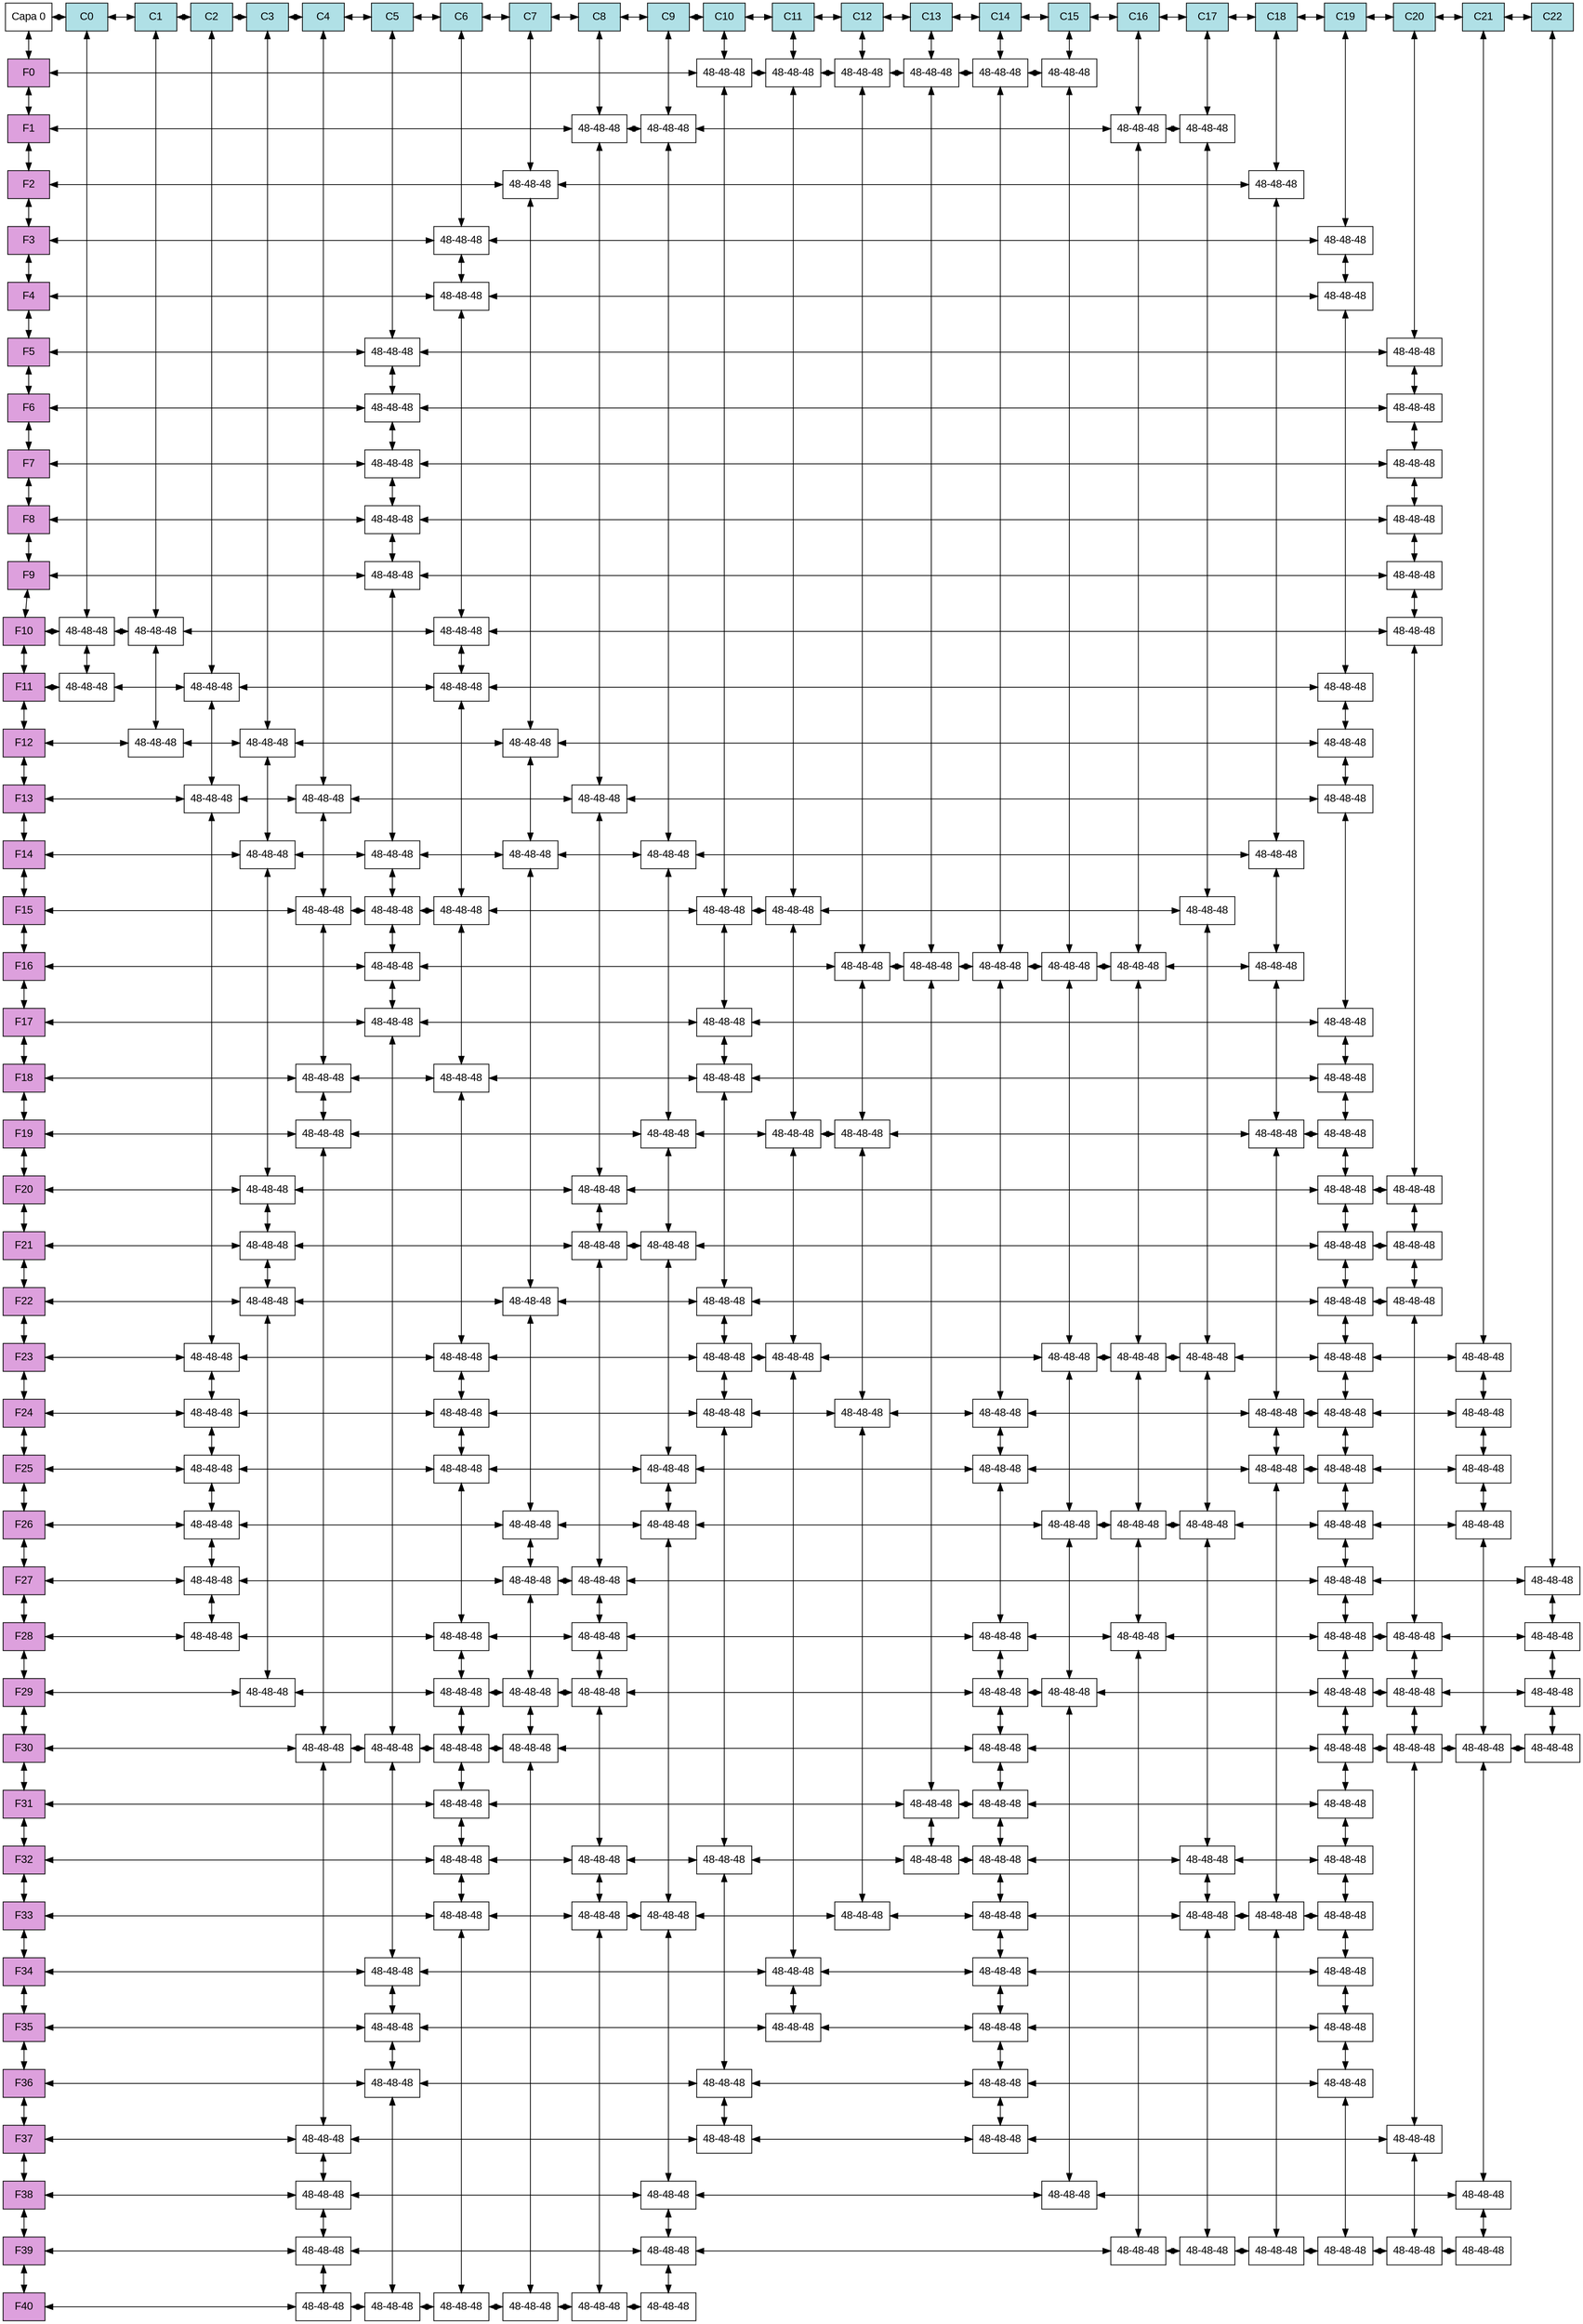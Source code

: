 digraph T{
	node[shape=box fontname="Arial" fillcolor="white" style=filled];
	edge[dir="both"];
	Root[label = "Capa 0", group="0"];
	F0[group="0" fillcolor="plum"];
	F1[group="0" fillcolor="plum"];
	F2[group="0" fillcolor="plum"];
	F3[group="0" fillcolor="plum"];
	F4[group="0" fillcolor="plum"];
	F5[group="0" fillcolor="plum"];
	F6[group="0" fillcolor="plum"];
	F7[group="0" fillcolor="plum"];
	F8[group="0" fillcolor="plum"];
	F9[group="0" fillcolor="plum"];
	F10[group="0" fillcolor="plum"];
	F11[group="0" fillcolor="plum"];
	F12[group="0" fillcolor="plum"];
	F13[group="0" fillcolor="plum"];
	F14[group="0" fillcolor="plum"];
	F15[group="0" fillcolor="plum"];
	F16[group="0" fillcolor="plum"];
	F17[group="0" fillcolor="plum"];
	F18[group="0" fillcolor="plum"];
	F19[group="0" fillcolor="plum"];
	F20[group="0" fillcolor="plum"];
	F21[group="0" fillcolor="plum"];
	F22[group="0" fillcolor="plum"];
	F23[group="0" fillcolor="plum"];
	F24[group="0" fillcolor="plum"];
	F25[group="0" fillcolor="plum"];
	F26[group="0" fillcolor="plum"];
	F27[group="0" fillcolor="plum"];
	F28[group="0" fillcolor="plum"];
	F29[group="0" fillcolor="plum"];
	F30[group="0" fillcolor="plum"];
	F31[group="0" fillcolor="plum"];
	F32[group="0" fillcolor="plum"];
	F33[group="0" fillcolor="plum"];
	F34[group="0" fillcolor="plum"];
	F35[group="0" fillcolor="plum"];
	F36[group="0" fillcolor="plum"];
	F37[group="0" fillcolor="plum"];
	F38[group="0" fillcolor="plum"];
	F39[group="0" fillcolor="plum"];
	F40[group="0" fillcolor="plum"];
	C0[group="0" fillcolor="powderblue"];
	C1[group="1" fillcolor="powderblue"];
	C2[group="2" fillcolor="powderblue"];
	C3[group="3" fillcolor="powderblue"];
	C4[group="4" fillcolor="powderblue"];
	C5[group="5" fillcolor="powderblue"];
	C6[group="6" fillcolor="powderblue"];
	C7[group="7" fillcolor="powderblue"];
	C8[group="8" fillcolor="powderblue"];
	C9[group="9" fillcolor="powderblue"];
	C10[group="10" fillcolor="powderblue"];
	C11[group="11" fillcolor="powderblue"];
	C12[group="12" fillcolor="powderblue"];
	C13[group="13" fillcolor="powderblue"];
	C14[group="14" fillcolor="powderblue"];
	C15[group="15" fillcolor="powderblue"];
	C16[group="16" fillcolor="powderblue"];
	C17[group="17" fillcolor="powderblue"];
	C18[group="18" fillcolor="powderblue"];
	C19[group="19" fillcolor="powderblue"];
	C20[group="20" fillcolor="powderblue"];
	C21[group="21" fillcolor="powderblue"];
	C22[group="22" fillcolor="powderblue"];
	N10_0[group="0" label="48-48-48"];
	N11_0[group="0" label="48-48-48"];
	N10_1[group="1" label="48-48-48"];
	N12_1[group="1" label="48-48-48"];
	N11_2[group="2" label="48-48-48"];
	N13_2[group="2" label="48-48-48"];
	N23_2[group="2" label="48-48-48"];
	N24_2[group="2" label="48-48-48"];
	N25_2[group="2" label="48-48-48"];
	N26_2[group="2" label="48-48-48"];
	N27_2[group="2" label="48-48-48"];
	N28_2[group="2" label="48-48-48"];
	N12_3[group="3" label="48-48-48"];
	N14_3[group="3" label="48-48-48"];
	N20_3[group="3" label="48-48-48"];
	N21_3[group="3" label="48-48-48"];
	N22_3[group="3" label="48-48-48"];
	N29_3[group="3" label="48-48-48"];
	N13_4[group="4" label="48-48-48"];
	N15_4[group="4" label="48-48-48"];
	N18_4[group="4" label="48-48-48"];
	N19_4[group="4" label="48-48-48"];
	N30_4[group="4" label="48-48-48"];
	N37_4[group="4" label="48-48-48"];
	N38_4[group="4" label="48-48-48"];
	N39_4[group="4" label="48-48-48"];
	N40_4[group="4" label="48-48-48"];
	N5_5[group="5" label="48-48-48"];
	N6_5[group="5" label="48-48-48"];
	N7_5[group="5" label="48-48-48"];
	N8_5[group="5" label="48-48-48"];
	N9_5[group="5" label="48-48-48"];
	N14_5[group="5" label="48-48-48"];
	N15_5[group="5" label="48-48-48"];
	N16_5[group="5" label="48-48-48"];
	N17_5[group="5" label="48-48-48"];
	N30_5[group="5" label="48-48-48"];
	N34_5[group="5" label="48-48-48"];
	N35_5[group="5" label="48-48-48"];
	N36_5[group="5" label="48-48-48"];
	N40_5[group="5" label="48-48-48"];
	N3_6[group="6" label="48-48-48"];
	N4_6[group="6" label="48-48-48"];
	N10_6[group="6" label="48-48-48"];
	N11_6[group="6" label="48-48-48"];
	N15_6[group="6" label="48-48-48"];
	N18_6[group="6" label="48-48-48"];
	N23_6[group="6" label="48-48-48"];
	N24_6[group="6" label="48-48-48"];
	N25_6[group="6" label="48-48-48"];
	N28_6[group="6" label="48-48-48"];
	N29_6[group="6" label="48-48-48"];
	N30_6[group="6" label="48-48-48"];
	N31_6[group="6" label="48-48-48"];
	N32_6[group="6" label="48-48-48"];
	N33_6[group="6" label="48-48-48"];
	N40_6[group="6" label="48-48-48"];
	N2_7[group="7" label="48-48-48"];
	N12_7[group="7" label="48-48-48"];
	N14_7[group="7" label="48-48-48"];
	N22_7[group="7" label="48-48-48"];
	N26_7[group="7" label="48-48-48"];
	N27_7[group="7" label="48-48-48"];
	N29_7[group="7" label="48-48-48"];
	N30_7[group="7" label="48-48-48"];
	N40_7[group="7" label="48-48-48"];
	N1_8[group="8" label="48-48-48"];
	N13_8[group="8" label="48-48-48"];
	N20_8[group="8" label="48-48-48"];
	N21_8[group="8" label="48-48-48"];
	N27_8[group="8" label="48-48-48"];
	N28_8[group="8" label="48-48-48"];
	N29_8[group="8" label="48-48-48"];
	N32_8[group="8" label="48-48-48"];
	N33_8[group="8" label="48-48-48"];
	N40_8[group="8" label="48-48-48"];
	N1_9[group="9" label="48-48-48"];
	N14_9[group="9" label="48-48-48"];
	N19_9[group="9" label="48-48-48"];
	N21_9[group="9" label="48-48-48"];
	N25_9[group="9" label="48-48-48"];
	N26_9[group="9" label="48-48-48"];
	N33_9[group="9" label="48-48-48"];
	N38_9[group="9" label="48-48-48"];
	N39_9[group="9" label="48-48-48"];
	N40_9[group="9" label="48-48-48"];
	N0_10[group="10" label="48-48-48"];
	N15_10[group="10" label="48-48-48"];
	N17_10[group="10" label="48-48-48"];
	N18_10[group="10" label="48-48-48"];
	N22_10[group="10" label="48-48-48"];
	N23_10[group="10" label="48-48-48"];
	N24_10[group="10" label="48-48-48"];
	N32_10[group="10" label="48-48-48"];
	N36_10[group="10" label="48-48-48"];
	N37_10[group="10" label="48-48-48"];
	N0_11[group="11" label="48-48-48"];
	N15_11[group="11" label="48-48-48"];
	N19_11[group="11" label="48-48-48"];
	N23_11[group="11" label="48-48-48"];
	N34_11[group="11" label="48-48-48"];
	N35_11[group="11" label="48-48-48"];
	N0_12[group="12" label="48-48-48"];
	N16_12[group="12" label="48-48-48"];
	N19_12[group="12" label="48-48-48"];
	N24_12[group="12" label="48-48-48"];
	N33_12[group="12" label="48-48-48"];
	N0_13[group="13" label="48-48-48"];
	N16_13[group="13" label="48-48-48"];
	N31_13[group="13" label="48-48-48"];
	N32_13[group="13" label="48-48-48"];
	N0_14[group="14" label="48-48-48"];
	N16_14[group="14" label="48-48-48"];
	N24_14[group="14" label="48-48-48"];
	N25_14[group="14" label="48-48-48"];
	N28_14[group="14" label="48-48-48"];
	N29_14[group="14" label="48-48-48"];
	N30_14[group="14" label="48-48-48"];
	N31_14[group="14" label="48-48-48"];
	N32_14[group="14" label="48-48-48"];
	N33_14[group="14" label="48-48-48"];
	N34_14[group="14" label="48-48-48"];
	N35_14[group="14" label="48-48-48"];
	N36_14[group="14" label="48-48-48"];
	N37_14[group="14" label="48-48-48"];
	N0_15[group="15" label="48-48-48"];
	N16_15[group="15" label="48-48-48"];
	N23_15[group="15" label="48-48-48"];
	N26_15[group="15" label="48-48-48"];
	N29_15[group="15" label="48-48-48"];
	N38_15[group="15" label="48-48-48"];
	N1_16[group="16" label="48-48-48"];
	N16_16[group="16" label="48-48-48"];
	N23_16[group="16" label="48-48-48"];
	N26_16[group="16" label="48-48-48"];
	N28_16[group="16" label="48-48-48"];
	N39_16[group="16" label="48-48-48"];
	N1_17[group="17" label="48-48-48"];
	N15_17[group="17" label="48-48-48"];
	N23_17[group="17" label="48-48-48"];
	N26_17[group="17" label="48-48-48"];
	N32_17[group="17" label="48-48-48"];
	N33_17[group="17" label="48-48-48"];
	N39_17[group="17" label="48-48-48"];
	N2_18[group="18" label="48-48-48"];
	N14_18[group="18" label="48-48-48"];
	N16_18[group="18" label="48-48-48"];
	N19_18[group="18" label="48-48-48"];
	N24_18[group="18" label="48-48-48"];
	N25_18[group="18" label="48-48-48"];
	N33_18[group="18" label="48-48-48"];
	N39_18[group="18" label="48-48-48"];
	N3_19[group="19" label="48-48-48"];
	N4_19[group="19" label="48-48-48"];
	N11_19[group="19" label="48-48-48"];
	N12_19[group="19" label="48-48-48"];
	N13_19[group="19" label="48-48-48"];
	N17_19[group="19" label="48-48-48"];
	N18_19[group="19" label="48-48-48"];
	N19_19[group="19" label="48-48-48"];
	N20_19[group="19" label="48-48-48"];
	N21_19[group="19" label="48-48-48"];
	N22_19[group="19" label="48-48-48"];
	N23_19[group="19" label="48-48-48"];
	N24_19[group="19" label="48-48-48"];
	N25_19[group="19" label="48-48-48"];
	N26_19[group="19" label="48-48-48"];
	N27_19[group="19" label="48-48-48"];
	N28_19[group="19" label="48-48-48"];
	N29_19[group="19" label="48-48-48"];
	N30_19[group="19" label="48-48-48"];
	N31_19[group="19" label="48-48-48"];
	N32_19[group="19" label="48-48-48"];
	N33_19[group="19" label="48-48-48"];
	N34_19[group="19" label="48-48-48"];
	N35_19[group="19" label="48-48-48"];
	N36_19[group="19" label="48-48-48"];
	N39_19[group="19" label="48-48-48"];
	N5_20[group="20" label="48-48-48"];
	N6_20[group="20" label="48-48-48"];
	N7_20[group="20" label="48-48-48"];
	N8_20[group="20" label="48-48-48"];
	N9_20[group="20" label="48-48-48"];
	N10_20[group="20" label="48-48-48"];
	N20_20[group="20" label="48-48-48"];
	N21_20[group="20" label="48-48-48"];
	N22_20[group="20" label="48-48-48"];
	N28_20[group="20" label="48-48-48"];
	N29_20[group="20" label="48-48-48"];
	N30_20[group="20" label="48-48-48"];
	N37_20[group="20" label="48-48-48"];
	N39_20[group="20" label="48-48-48"];
	N23_21[group="21" label="48-48-48"];
	N24_21[group="21" label="48-48-48"];
	N25_21[group="21" label="48-48-48"];
	N26_21[group="21" label="48-48-48"];
	N30_21[group="21" label="48-48-48"];
	N38_21[group="21" label="48-48-48"];
	N39_21[group="21" label="48-48-48"];
	N27_22[group="22" label="48-48-48"];
	N28_22[group="22" label="48-48-48"];
	N29_22[group="22" label="48-48-48"];
	N30_22[group="22" label="48-48-48"];
	subgraph columnHeader {
		rank = same;
		Root -> C0 -> C1 -> C2 -> C3 -> C4 -> C5 -> C6 -> C7 -> C8 -> C9 -> C10 -> C11 -> C12 -> C13 -> C14 -> C15 -> C16 -> C17 -> C18 -> C19 -> C20 -> C21 -> C22;
	}
	subgraph row0 {
		rank = same;
		F0 -> N0_10 -> N0_11 -> N0_12 -> N0_13 -> N0_14 -> N0_15;
	}
	subgraph row1 {
		rank = same;
		F1 -> N1_8 -> N1_9 -> N1_16 -> N1_17;
	}
	subgraph row2 {
		rank = same;
		F2 -> N2_7 -> N2_18;
	}
	subgraph row3 {
		rank = same;
		F3 -> N3_6 -> N3_19;
	}
	subgraph row4 {
		rank = same;
		F4 -> N4_6 -> N4_19;
	}
	subgraph row5 {
		rank = same;
		F5 -> N5_5 -> N5_20;
	}
	subgraph row6 {
		rank = same;
		F6 -> N6_5 -> N6_20;
	}
	subgraph row7 {
		rank = same;
		F7 -> N7_5 -> N7_20;
	}
	subgraph row8 {
		rank = same;
		F8 -> N8_5 -> N8_20;
	}
	subgraph row9 {
		rank = same;
		F9 -> N9_5 -> N9_20;
	}
	subgraph row10 {
		rank = same;
		F10 -> N10_0 -> N10_1 -> N10_6 -> N10_20;
	}
	subgraph row11 {
		rank = same;
		F11 -> N11_0 -> N11_2 -> N11_6 -> N11_19;
	}
	subgraph row12 {
		rank = same;
		F12 -> N12_1 -> N12_3 -> N12_7 -> N12_19;
	}
	subgraph row13 {
		rank = same;
		F13 -> N13_2 -> N13_4 -> N13_8 -> N13_19;
	}
	subgraph row14 {
		rank = same;
		F14 -> N14_3 -> N14_5 -> N14_7 -> N14_9 -> N14_18;
	}
	subgraph row15 {
		rank = same;
		F15 -> N15_4 -> N15_5 -> N15_6 -> N15_10 -> N15_11 -> N15_17;
	}
	subgraph row16 {
		rank = same;
		F16 -> N16_5 -> N16_12 -> N16_13 -> N16_14 -> N16_15 -> N16_16 -> N16_18;
	}
	subgraph row17 {
		rank = same;
		F17 -> N17_5 -> N17_10 -> N17_19;
	}
	subgraph row18 {
		rank = same;
		F18 -> N18_4 -> N18_6 -> N18_10 -> N18_19;
	}
	subgraph row19 {
		rank = same;
		F19 -> N19_4 -> N19_9 -> N19_11 -> N19_12 -> N19_18 -> N19_19;
	}
	subgraph row20 {
		rank = same;
		F20 -> N20_3 -> N20_8 -> N20_19 -> N20_20;
	}
	subgraph row21 {
		rank = same;
		F21 -> N21_3 -> N21_8 -> N21_9 -> N21_19 -> N21_20;
	}
	subgraph row22 {
		rank = same;
		F22 -> N22_3 -> N22_7 -> N22_10 -> N22_19 -> N22_20;
	}
	subgraph row23 {
		rank = same;
		F23 -> N23_2 -> N23_6 -> N23_10 -> N23_11 -> N23_15 -> N23_16 -> N23_17 -> N23_19 -> N23_21;
	}
	subgraph row24 {
		rank = same;
		F24 -> N24_2 -> N24_6 -> N24_10 -> N24_12 -> N24_14 -> N24_18 -> N24_19 -> N24_21;
	}
	subgraph row25 {
		rank = same;
		F25 -> N25_2 -> N25_6 -> N25_9 -> N25_14 -> N25_18 -> N25_19 -> N25_21;
	}
	subgraph row26 {
		rank = same;
		F26 -> N26_2 -> N26_7 -> N26_9 -> N26_15 -> N26_16 -> N26_17 -> N26_19 -> N26_21;
	}
	subgraph row27 {
		rank = same;
		F27 -> N27_2 -> N27_7 -> N27_8 -> N27_19 -> N27_22;
	}
	subgraph row28 {
		rank = same;
		F28 -> N28_2 -> N28_6 -> N28_8 -> N28_14 -> N28_16 -> N28_19 -> N28_20 -> N28_22;
	}
	subgraph row29 {
		rank = same;
		F29 -> N29_3 -> N29_6 -> N29_7 -> N29_8 -> N29_14 -> N29_15 -> N29_19 -> N29_20 -> N29_22;
	}
	subgraph row30 {
		rank = same;
		F30 -> N30_4 -> N30_5 -> N30_6 -> N30_7 -> N30_14 -> N30_19 -> N30_20 -> N30_21 -> N30_22;
	}
	subgraph row31 {
		rank = same;
		F31 -> N31_6 -> N31_13 -> N31_14 -> N31_19;
	}
	subgraph row32 {
		rank = same;
		F32 -> N32_6 -> N32_8 -> N32_10 -> N32_13 -> N32_14 -> N32_17 -> N32_19;
	}
	subgraph row33 {
		rank = same;
		F33 -> N33_6 -> N33_8 -> N33_9 -> N33_12 -> N33_14 -> N33_17 -> N33_18 -> N33_19;
	}
	subgraph row34 {
		rank = same;
		F34 -> N34_5 -> N34_11 -> N34_14 -> N34_19;
	}
	subgraph row35 {
		rank = same;
		F35 -> N35_5 -> N35_11 -> N35_14 -> N35_19;
	}
	subgraph row36 {
		rank = same;
		F36 -> N36_5 -> N36_10 -> N36_14 -> N36_19;
	}
	subgraph row37 {
		rank = same;
		F37 -> N37_4 -> N37_10 -> N37_14 -> N37_20;
	}
	subgraph row38 {
		rank = same;
		F38 -> N38_4 -> N38_9 -> N38_15 -> N38_21;
	}
	subgraph row39 {
		rank = same;
		F39 -> N39_4 -> N39_9 -> N39_16 -> N39_17 -> N39_18 -> N39_19 -> N39_20 -> N39_21;
	}
	subgraph row40 {
		rank = same;
		F40 -> N40_4 -> N40_5 -> N40_6 -> N40_7 -> N40_8 -> N40_9;
	}
	subgraph rowHeader {
		Root -> F0 -> F1 -> F2 -> F3 -> F4 -> F5 -> F6 -> F7 -> F8 -> F9 -> F10 -> F11 -> F12 -> F13 -> F14 -> F15 -> F16 -> F17 -> F18 -> F19 -> F20 -> F21 -> F22 -> F23 -> F24 -> F25 -> F26 -> F27 -> F28 -> F29 -> F30 -> F31 -> F32 -> F33 -> F34 -> F35 -> F36 -> F37 -> F38 -> F39 -> F40;
	}
	subgraph column0 {
		C0 -> N10_0 -> N11_0;
	}
	subgraph column1 {
		C1 -> N10_1 -> N12_1;
	}
	subgraph column2 {
		C2 -> N11_2 -> N13_2 -> N23_2 -> N24_2 -> N25_2 -> N26_2 -> N27_2 -> N28_2;
	}
	subgraph column3 {
		C3 -> N12_3 -> N14_3 -> N20_3 -> N21_3 -> N22_3 -> N29_3;
	}
	subgraph column4 {
		C4 -> N13_4 -> N15_4 -> N18_4 -> N19_4 -> N30_4 -> N37_4 -> N38_4 -> N39_4 -> N40_4;
	}
	subgraph column5 {
		C5 -> N5_5 -> N6_5 -> N7_5 -> N8_5 -> N9_5 -> N14_5 -> N15_5 -> N16_5 -> N17_5 -> N30_5 -> N34_5 -> N35_5 -> N36_5 -> N40_5;
	}
	subgraph column6 {
		C6 -> N3_6 -> N4_6 -> N10_6 -> N11_6 -> N15_6 -> N18_6 -> N23_6 -> N24_6 -> N25_6 -> N28_6 -> N29_6 -> N30_6 -> N31_6 -> N32_6 -> N33_6 -> N40_6;
	}
	subgraph column7 {
		C7 -> N2_7 -> N12_7 -> N14_7 -> N22_7 -> N26_7 -> N27_7 -> N29_7 -> N30_7 -> N40_7;
	}
	subgraph column8 {
		C8 -> N1_8 -> N13_8 -> N20_8 -> N21_8 -> N27_8 -> N28_8 -> N29_8 -> N32_8 -> N33_8 -> N40_8;
	}
	subgraph column9 {
		C9 -> N1_9 -> N14_9 -> N19_9 -> N21_9 -> N25_9 -> N26_9 -> N33_9 -> N38_9 -> N39_9 -> N40_9;
	}
	subgraph column10 {
		C10 -> N0_10 -> N15_10 -> N17_10 -> N18_10 -> N22_10 -> N23_10 -> N24_10 -> N32_10 -> N36_10 -> N37_10;
	}
	subgraph column11 {
		C11 -> N0_11 -> N15_11 -> N19_11 -> N23_11 -> N34_11 -> N35_11;
	}
	subgraph column12 {
		C12 -> N0_12 -> N16_12 -> N19_12 -> N24_12 -> N33_12;
	}
	subgraph column13 {
		C13 -> N0_13 -> N16_13 -> N31_13 -> N32_13;
	}
	subgraph column14 {
		C14 -> N0_14 -> N16_14 -> N24_14 -> N25_14 -> N28_14 -> N29_14 -> N30_14 -> N31_14 -> N32_14 -> N33_14 -> N34_14 -> N35_14 -> N36_14 -> N37_14;
	}
	subgraph column15 {
		C15 -> N0_15 -> N16_15 -> N23_15 -> N26_15 -> N29_15 -> N38_15;
	}
	subgraph column16 {
		C16 -> N1_16 -> N16_16 -> N23_16 -> N26_16 -> N28_16 -> N39_16;
	}
	subgraph column17 {
		C17 -> N1_17 -> N15_17 -> N23_17 -> N26_17 -> N32_17 -> N33_17 -> N39_17;
	}
	subgraph column18 {
		C18 -> N2_18 -> N14_18 -> N16_18 -> N19_18 -> N24_18 -> N25_18 -> N33_18 -> N39_18;
	}
	subgraph column19 {
		C19 -> N3_19 -> N4_19 -> N11_19 -> N12_19 -> N13_19 -> N17_19 -> N18_19 -> N19_19 -> N20_19 -> N21_19 -> N22_19 -> N23_19 -> N24_19 -> N25_19 -> N26_19 -> N27_19 -> N28_19 -> N29_19 -> N30_19 -> N31_19 -> N32_19 -> N33_19 -> N34_19 -> N35_19 -> N36_19 -> N39_19;
	}
	subgraph column20 {
		C20 -> N5_20 -> N6_20 -> N7_20 -> N8_20 -> N9_20 -> N10_20 -> N20_20 -> N21_20 -> N22_20 -> N28_20 -> N29_20 -> N30_20 -> N37_20 -> N39_20;
	}
	subgraph column21 {
		C21 -> N23_21 -> N24_21 -> N25_21 -> N26_21 -> N30_21 -> N38_21 -> N39_21;
	}
	subgraph column22 {
		C22 -> N27_22 -> N28_22 -> N29_22 -> N30_22;
	}
}